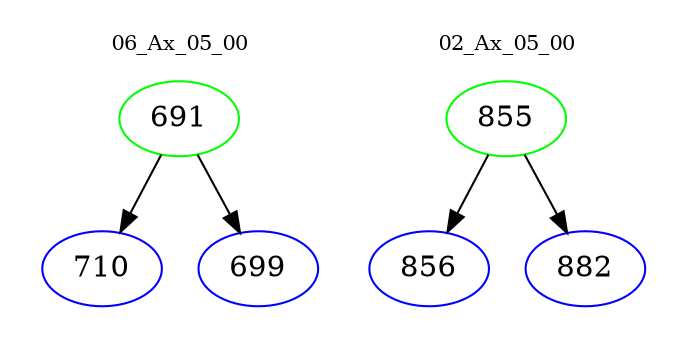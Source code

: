 digraph{
subgraph cluster_0 {
color = white
label = "06_Ax_05_00";
fontsize=10;
T0_691 [label="691", color="green"]
T0_691 -> T0_710 [color="black"]
T0_710 [label="710", color="blue"]
T0_691 -> T0_699 [color="black"]
T0_699 [label="699", color="blue"]
}
subgraph cluster_1 {
color = white
label = "02_Ax_05_00";
fontsize=10;
T1_855 [label="855", color="green"]
T1_855 -> T1_856 [color="black"]
T1_856 [label="856", color="blue"]
T1_855 -> T1_882 [color="black"]
T1_882 [label="882", color="blue"]
}
}
